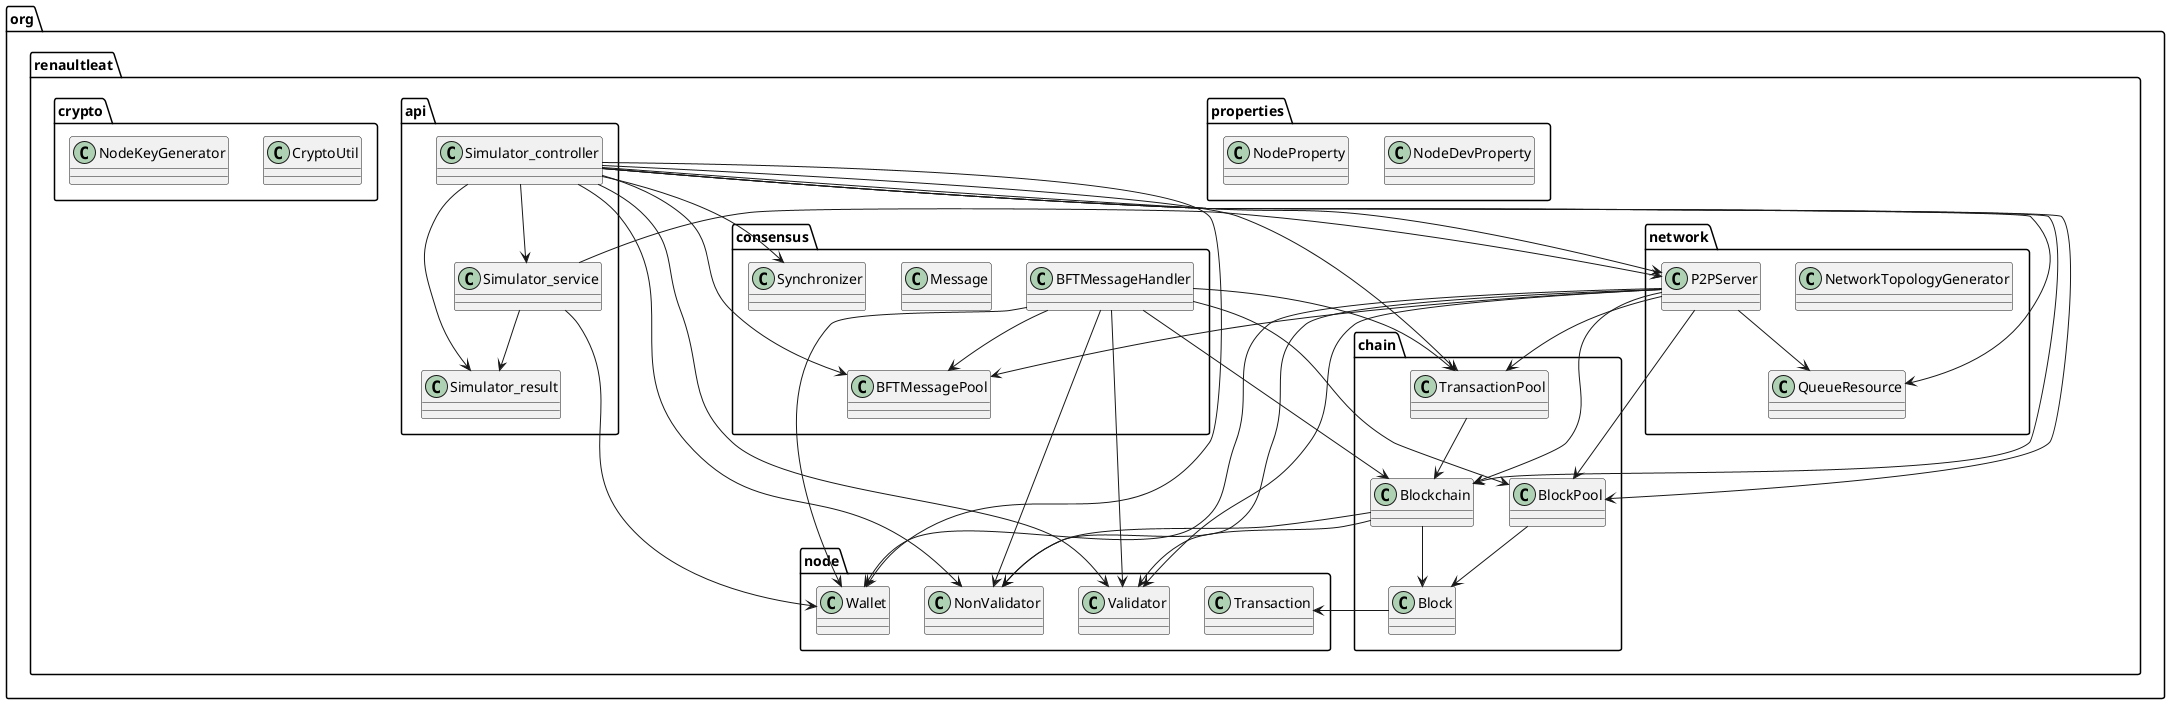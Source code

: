@startuml
package org.renaultleat.consensus {
  class BFTMessageHandler {

  }
  class BFTMessagePool {
 
  }
  class Message {
   
  }
  class Synchronizer {
   
  }
}
package org.renaultleat.network {
  class NetworkTopologyGenerator {
   
  }
  class P2PServer {
   
  }
  class QueueResource {
   
  }
}
package org.renaultleat.properties {
  class NodeDevProperty {
  
  }
  class NodeProperty {
   
  }
}
package org.renaultleat.node {
  class NonValidator {
  
  }
  class Transaction {
   
  }
  class Validator {
  
  }
  class Wallet {
   
  }
}
package org.renaultleat.api {
  class Simulator_controller {
  
  }
  class Simulator_result {
  
  }
  class Simulator_service {
   
  }
}
package org.renaultleat.crypto {
  class CryptoUtil {
   
  }
  class NodeKeyGenerator {
   
  }
}
package org.renaultleat.chain {
  class Block {
   
  }
  class BlockPool {
    
  }
  class Blockchain {
  
  }
  class TransactionPool {
   
  }
}
Simulator_controller -->   NonValidator
Blockchain -->   NonValidator
Simulator_service -->  P2PServer
Simulator_controller -->  BlockPool
P2PServer -->  QueueResource
Block -->  Transaction
TransactionPool -->  Blockchain
BlockPool -->  Block
Simulator_controller -->  TransactionPool
BFTMessageHandler -->  BlockPool
Simulator_controller -->  QueueResource
Simulator_controller -->  Simulator_result
P2PServer -->  BFTMessagePool
Simulator_service -->  Wallet
BFTMessageHandler -->  NonValidator
Simulator_service -->  Simulator_result
Simulator_controller -->  Validator
BFTMessageHandler --> BFTMessagePool
Simulator_controller -->  Synchronizer
P2PServer -->  NonValidator
BFTMessageHandler -->  Wallet
Simulator_controller -->  BFTMessagePool
P2PServer -->  Validator
Blockchain -->  Validator
Simulator_controller -->  Blockchain
Simulator_controller -->  P2PServer
P2PServer -->  TransactionPool
P2PServer -->  Wallet
BFTMessageHandler -->  Blockchain
P2PServer -->  BlockPool
Simulator_controller -->  Wallet
BFTMessageHandler -->  TransactionPool
Blockchain -->  Block
Simulator_controller -->  Simulator_service
P2PServer -->  Blockchain
BFTMessageHandler -->  Validator
@enduml